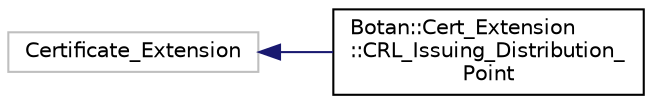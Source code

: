 digraph "Graphical Class Hierarchy"
{
  edge [fontname="Helvetica",fontsize="10",labelfontname="Helvetica",labelfontsize="10"];
  node [fontname="Helvetica",fontsize="10",shape=record];
  rankdir="LR";
  Node715 [label="Certificate_Extension",height=0.2,width=0.4,color="grey75", fillcolor="white", style="filled"];
  Node715 -> Node0 [dir="back",color="midnightblue",fontsize="10",style="solid",fontname="Helvetica"];
  Node0 [label="Botan::Cert_Extension\l::CRL_Issuing_Distribution_\lPoint",height=0.2,width=0.4,color="black", fillcolor="white", style="filled",URL="$class_botan_1_1_cert___extension_1_1_c_r_l___issuing___distribution___point.html"];
}
